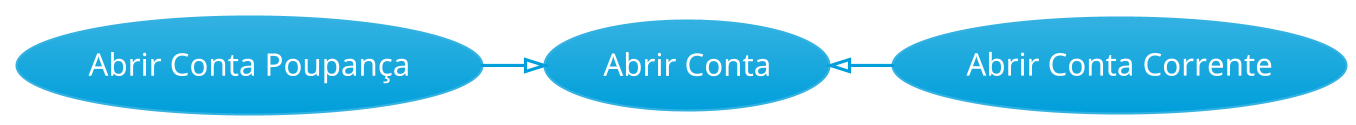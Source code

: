 @startuml CasoUso
!theme bluegray
left to right direction

skinparam defaultFontSize 30


usecase "Abrir Conta" as AbrirConta
usecase "Abrir Conta Corrente" as AbrirContaCorrente
usecase "Abrir Conta Poupança" as AbrirContaPoupanca



AbrirConta <|--  AbrirContaCorrente
AbrirContaPoupanca --|> AbrirConta


@enduml

@startuml Atores
!theme bluegray
left to right direction

skinparam defaultFontSize 30

actor "Cliente" as Cliente
actor  "Pessoa Física" as PessoaFisica
actor  "Pessoa Jurídica" as PessoaJuridica




Cliente <|--  PessoaFisica
PessoaJuridica --|> Cliente

@enduml

@startuml AtoresCasoUso
!theme bluegray
left to right direction

skinparam defaultFontSize 30

actor "Usuario Júnior" as UsuarioJunior
actor  "Usuario Sênior" as UsuarioSenior
actor  "Administrador" as Administrador

usecase "Ler Arquivo" as LerArquivo
usecase "Gravar Arquivo" as GravarArquivo
usecase "Excluir Arquivo" as ExcluirArquivo


UsuarioJunior <|-down-  UsuarioSenior
UsuarioSenior <|-down-  Administrador

UsuarioJunior -right- LerArquivo
UsuarioSenior -right- GravarArquivo
Administrador -right- ExcluirArquivo


@enduml